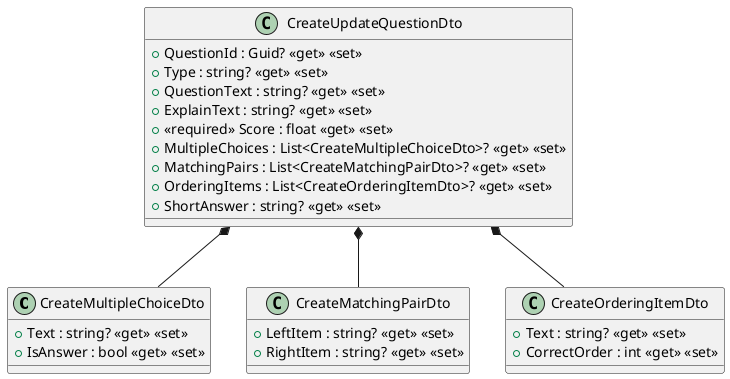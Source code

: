 @startuml
class CreateMultipleChoiceDto {
    + Text : string? <<get>> <<set>>
    + IsAnswer : bool <<get>> <<set>>
}
class CreateMatchingPairDto {
    + LeftItem : string? <<get>> <<set>>
    + RightItem : string? <<get>> <<set>>
}
class CreateOrderingItemDto {
    + Text : string? <<get>> <<set>>
    + CorrectOrder : int <<get>> <<set>>
}
class CreateUpdateQuestionDto {
    + QuestionId : Guid? <<get>> <<set>>
    + Type : string? <<get>> <<set>>
    + QuestionText : string? <<get>> <<set>>
    + ExplainText : string? <<get>> <<set>>
    + <<required>> Score : float <<get>> <<set>>
    + MultipleChoices : List<CreateMultipleChoiceDto>? <<get>> <<set>>
    + MatchingPairs : List<CreateMatchingPairDto>? <<get>> <<set>>
    + OrderingItems : List<CreateOrderingItemDto>? <<get>> <<set>>
    + ShortAnswer : string? <<get>> <<set>>
}

CreateUpdateQuestionDto *-- CreateMultipleChoiceDto
CreateUpdateQuestionDto *-- CreateMatchingPairDto
CreateUpdateQuestionDto *-- CreateOrderingItemDto
@enduml
